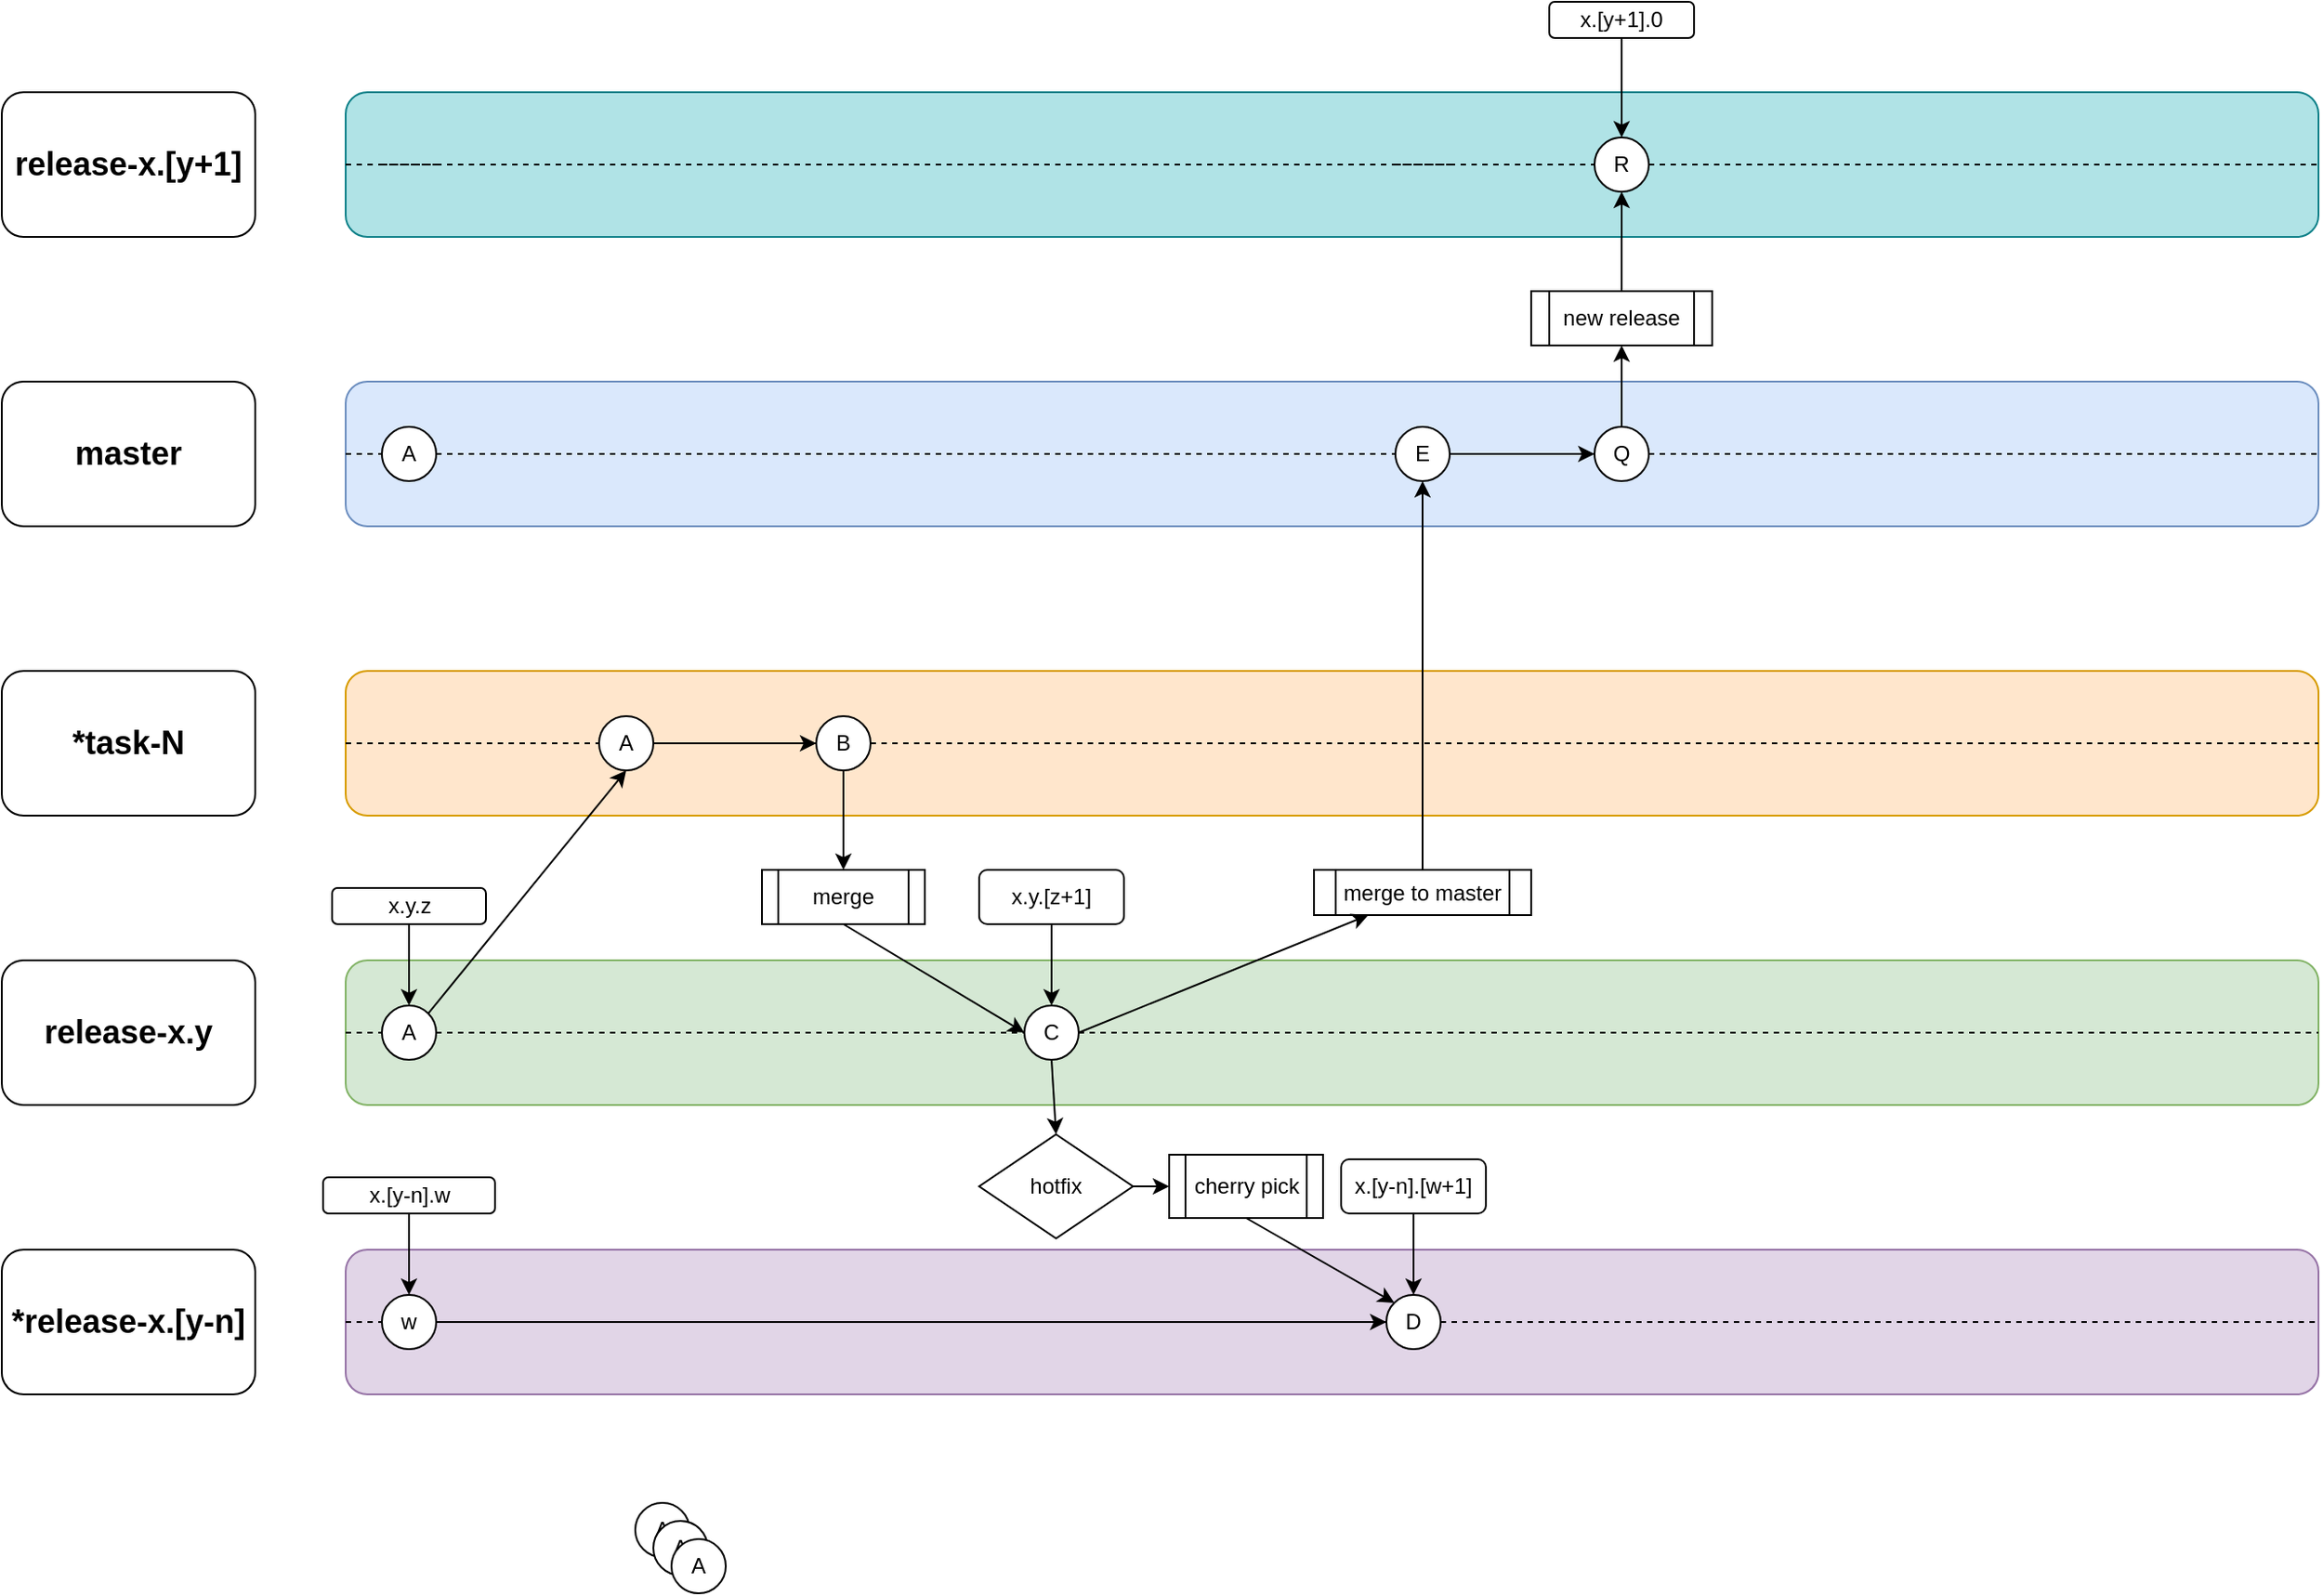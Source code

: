 <mxfile version="25.0.3">
  <diagram name="Страница — 1" id="oBCWE1gwKsoiFBKlAs1y">
    <mxGraphModel dx="2022" dy="1787" grid="1" gridSize="10" guides="1" tooltips="1" connect="1" arrows="1" fold="1" page="1" pageScale="1" pageWidth="827" pageHeight="1169" math="0" shadow="0">
      <root>
        <mxCell id="0" />
        <mxCell id="1" parent="0" />
        <mxCell id="iaNGk2XYDdVEJVMVyS7h-15" value="" style="rounded=1;whiteSpace=wrap;html=1;fillColor=#e1d5e7;strokeColor=#9673a6;" vertex="1" parent="1">
          <mxGeometry x="60" y="640" width="1090" height="80" as="geometry" />
        </mxCell>
        <mxCell id="iaNGk2XYDdVEJVMVyS7h-1" value="" style="rounded=1;whiteSpace=wrap;html=1;fillColor=#dae8fc;strokeColor=#6c8ebf;" vertex="1" parent="1">
          <mxGeometry x="60" y="160" width="1090" height="80" as="geometry" />
        </mxCell>
        <mxCell id="iaNGk2XYDdVEJVMVyS7h-2" value="&lt;h2&gt;master&lt;/h2&gt;" style="rounded=1;whiteSpace=wrap;html=1;" vertex="1" parent="1">
          <mxGeometry x="-130" y="160" width="140" height="80" as="geometry" />
        </mxCell>
        <mxCell id="iaNGk2XYDdVEJVMVyS7h-3" value="" style="rounded=1;whiteSpace=wrap;html=1;fillColor=#d5e8d4;strokeColor=#82b366;" vertex="1" parent="1">
          <mxGeometry x="60" y="480" width="1090" height="80" as="geometry" />
        </mxCell>
        <mxCell id="iaNGk2XYDdVEJVMVyS7h-4" value="&lt;h2&gt;release-x.y&lt;/h2&gt;" style="rounded=1;whiteSpace=wrap;html=1;" vertex="1" parent="1">
          <mxGeometry x="-130" y="480" width="140" height="80" as="geometry" />
        </mxCell>
        <mxCell id="iaNGk2XYDdVEJVMVyS7h-5" value="" style="rounded=1;whiteSpace=wrap;html=1;fillColor=#ffe6cc;strokeColor=#d79b00;" vertex="1" parent="1">
          <mxGeometry x="60" y="320" width="1090" height="80" as="geometry" />
        </mxCell>
        <mxCell id="iaNGk2XYDdVEJVMVyS7h-6" value="&lt;h2&gt;*task-N&lt;/h2&gt;" style="rounded=1;whiteSpace=wrap;html=1;" vertex="1" parent="1">
          <mxGeometry x="-130" y="320" width="140" height="80" as="geometry" />
        </mxCell>
        <mxCell id="iaNGk2XYDdVEJVMVyS7h-11" value="A" style="ellipse;whiteSpace=wrap;html=1;aspect=fixed;" vertex="1" parent="1">
          <mxGeometry x="220" y="780" width="30" height="30" as="geometry" />
        </mxCell>
        <mxCell id="iaNGk2XYDdVEJVMVyS7h-13" value="x.y.z" style="rounded=1;whiteSpace=wrap;html=1;" vertex="1" parent="1">
          <mxGeometry x="52.5" y="440" width="85" height="20" as="geometry" />
        </mxCell>
        <mxCell id="iaNGk2XYDdVEJVMVyS7h-14" value="" style="endArrow=classic;html=1;rounded=0;exitX=0.5;exitY=1;exitDx=0;exitDy=0;entryX=0.5;entryY=0;entryDx=0;entryDy=0;" edge="1" parent="1" source="iaNGk2XYDdVEJVMVyS7h-13" target="iaNGk2XYDdVEJVMVyS7h-8">
          <mxGeometry width="50" height="50" relative="1" as="geometry">
            <mxPoint x="95" y="370" as="sourcePoint" />
            <mxPoint x="95" y="420" as="targetPoint" />
          </mxGeometry>
        </mxCell>
        <mxCell id="iaNGk2XYDdVEJVMVyS7h-16" value="&lt;h2&gt;*release-x.[y-n]&lt;/h2&gt;" style="rounded=1;whiteSpace=wrap;html=1;" vertex="1" parent="1">
          <mxGeometry x="-130" y="640" width="140" height="80" as="geometry" />
        </mxCell>
        <mxCell id="iaNGk2XYDdVEJVMVyS7h-18" value="x.[y-n]&lt;span style=&quot;background-color: initial;&quot;&gt;.w&lt;/span&gt;" style="rounded=1;whiteSpace=wrap;html=1;" vertex="1" parent="1">
          <mxGeometry x="47.5" y="600" width="95" height="20" as="geometry" />
        </mxCell>
        <mxCell id="iaNGk2XYDdVEJVMVyS7h-19" value="" style="endArrow=classic;html=1;rounded=0;exitX=0.5;exitY=1;exitDx=0;exitDy=0;entryX=0.5;entryY=0;entryDx=0;entryDy=0;" edge="1" parent="1" source="iaNGk2XYDdVEJVMVyS7h-18" target="iaNGk2XYDdVEJVMVyS7h-17">
          <mxGeometry width="50" height="50" relative="1" as="geometry">
            <mxPoint x="95" y="620" as="sourcePoint" />
            <mxPoint x="95" y="670" as="targetPoint" />
          </mxGeometry>
        </mxCell>
        <mxCell id="iaNGk2XYDdVEJVMVyS7h-20" value="" style="endArrow=classic;html=1;rounded=0;exitX=1;exitY=0;exitDx=0;exitDy=0;entryX=0.5;entryY=1;entryDx=0;entryDy=0;" edge="1" parent="1" source="iaNGk2XYDdVEJVMVyS7h-8" target="iaNGk2XYDdVEJVMVyS7h-12">
          <mxGeometry width="50" height="50" relative="1" as="geometry">
            <mxPoint x="170" y="450" as="sourcePoint" />
            <mxPoint x="220" y="400" as="targetPoint" />
          </mxGeometry>
        </mxCell>
        <mxCell id="iaNGk2XYDdVEJVMVyS7h-21" value="" style="endArrow=none;dashed=1;html=1;rounded=0;exitX=0;exitY=0.5;exitDx=0;exitDy=0;entryX=1;entryY=0.5;entryDx=0;entryDy=0;" edge="1" parent="1" source="iaNGk2XYDdVEJVMVyS7h-24" target="iaNGk2XYDdVEJVMVyS7h-5">
          <mxGeometry width="50" height="50" relative="1" as="geometry">
            <mxPoint x="460" y="440" as="sourcePoint" />
            <mxPoint x="510" y="390" as="targetPoint" />
          </mxGeometry>
        </mxCell>
        <mxCell id="iaNGk2XYDdVEJVMVyS7h-26" value="" style="endArrow=classic;html=1;rounded=0;exitX=1;exitY=0.5;exitDx=0;exitDy=0;entryX=0;entryY=0.5;entryDx=0;entryDy=0;" edge="1" parent="1" source="iaNGk2XYDdVEJVMVyS7h-12" target="iaNGk2XYDdVEJVMVyS7h-24">
          <mxGeometry width="50" height="50" relative="1" as="geometry">
            <mxPoint x="460" y="660" as="sourcePoint" />
            <mxPoint x="510" y="610" as="targetPoint" />
          </mxGeometry>
        </mxCell>
        <mxCell id="iaNGk2XYDdVEJVMVyS7h-29" value="x.y.[z+1]" style="rounded=1;whiteSpace=wrap;html=1;" vertex="1" parent="1">
          <mxGeometry x="410" y="430" width="80" height="30" as="geometry" />
        </mxCell>
        <mxCell id="iaNGk2XYDdVEJVMVyS7h-30" value="" style="endArrow=classic;html=1;rounded=0;exitX=0.5;exitY=1;exitDx=0;exitDy=0;entryX=0.5;entryY=0;entryDx=0;entryDy=0;" edge="1" parent="1" source="iaNGk2XYDdVEJVMVyS7h-29" target="iaNGk2XYDdVEJVMVyS7h-9">
          <mxGeometry width="50" height="50" relative="1" as="geometry">
            <mxPoint x="475" y="660" as="sourcePoint" />
            <mxPoint x="525" y="610" as="targetPoint" />
          </mxGeometry>
        </mxCell>
        <mxCell id="iaNGk2XYDdVEJVMVyS7h-31" value="" style="endArrow=none;dashed=1;html=1;rounded=0;exitX=0;exitY=0.5;exitDx=0;exitDy=0;entryX=1;entryY=0.5;entryDx=0;entryDy=0;" edge="1" parent="1" source="iaNGk2XYDdVEJVMVyS7h-63" target="iaNGk2XYDdVEJVMVyS7h-1">
          <mxGeometry width="50" height="50" relative="1" as="geometry">
            <mxPoint x="460" y="420" as="sourcePoint" />
            <mxPoint x="510" y="370" as="targetPoint" />
          </mxGeometry>
        </mxCell>
        <mxCell id="iaNGk2XYDdVEJVMVyS7h-32" value="" style="endArrow=none;dashed=1;html=1;rounded=0;exitX=0;exitY=0.5;exitDx=0;exitDy=0;entryX=1;entryY=0.5;entryDx=0;entryDy=0;" edge="1" parent="1" source="iaNGk2XYDdVEJVMVyS7h-1" target="iaNGk2XYDdVEJVMVyS7h-7">
          <mxGeometry width="50" height="50" relative="1" as="geometry">
            <mxPoint x="60" y="200" as="sourcePoint" />
            <mxPoint x="1150" y="200" as="targetPoint" />
          </mxGeometry>
        </mxCell>
        <mxCell id="iaNGk2XYDdVEJVMVyS7h-37" value="" style="endArrow=none;dashed=1;html=1;rounded=0;exitX=0;exitY=0.5;exitDx=0;exitDy=0;entryX=1;entryY=0.5;entryDx=0;entryDy=0;" edge="1" parent="1" source="iaNGk2XYDdVEJVMVyS7h-7" target="iaNGk2XYDdVEJVMVyS7h-23">
          <mxGeometry width="50" height="50" relative="1" as="geometry">
            <mxPoint x="80" y="200" as="sourcePoint" />
            <mxPoint x="1150" y="200" as="targetPoint" />
          </mxGeometry>
        </mxCell>
        <mxCell id="iaNGk2XYDdVEJVMVyS7h-39" value="cherry pick" style="shape=process;whiteSpace=wrap;html=1;backgroundOutline=1;" vertex="1" parent="1">
          <mxGeometry x="515" y="587.5" width="85" height="35" as="geometry" />
        </mxCell>
        <mxCell id="iaNGk2XYDdVEJVMVyS7h-40" value="" style="endArrow=classic;html=1;rounded=0;entryX=0.5;entryY=0;entryDx=0;entryDy=0;exitX=0.5;exitY=1;exitDx=0;exitDy=0;" edge="1" parent="1" source="iaNGk2XYDdVEJVMVyS7h-9" target="iaNGk2XYDdVEJVMVyS7h-41">
          <mxGeometry width="50" height="50" relative="1" as="geometry">
            <mxPoint x="500" y="603" as="sourcePoint" />
            <mxPoint x="510" y="380" as="targetPoint" />
          </mxGeometry>
        </mxCell>
        <mxCell id="iaNGk2XYDdVEJVMVyS7h-41" value="hotfix" style="rhombus;whiteSpace=wrap;html=1;" vertex="1" parent="1">
          <mxGeometry x="410" y="576.25" width="85" height="57.5" as="geometry" />
        </mxCell>
        <mxCell id="iaNGk2XYDdVEJVMVyS7h-42" value="" style="endArrow=classic;html=1;rounded=0;entryX=0;entryY=0.5;entryDx=0;entryDy=0;exitX=1;exitY=0.5;exitDx=0;exitDy=0;" edge="1" parent="1" source="iaNGk2XYDdVEJVMVyS7h-41" target="iaNGk2XYDdVEJVMVyS7h-39">
          <mxGeometry width="50" height="50" relative="1" as="geometry">
            <mxPoint x="460" y="670" as="sourcePoint" />
            <mxPoint x="510" y="620" as="targetPoint" />
          </mxGeometry>
        </mxCell>
        <mxCell id="iaNGk2XYDdVEJVMVyS7h-43" value="" style="endArrow=classic;html=1;rounded=0;exitX=1;exitY=0.5;exitDx=0;exitDy=0;entryX=0;entryY=0.5;entryDx=0;entryDy=0;" edge="1" parent="1" source="iaNGk2XYDdVEJVMVyS7h-23" target="iaNGk2XYDdVEJVMVyS7h-63">
          <mxGeometry width="50" height="50" relative="1" as="geometry">
            <mxPoint x="920" y="460" as="sourcePoint" />
            <mxPoint x="970" y="410" as="targetPoint" />
          </mxGeometry>
        </mxCell>
        <mxCell id="iaNGk2XYDdVEJVMVyS7h-45" value="" style="endArrow=none;dashed=1;html=1;rounded=0;exitX=0;exitY=0.5;exitDx=0;exitDy=0;entryX=1;entryY=0.5;entryDx=0;entryDy=0;" edge="1" parent="1" source="iaNGk2XYDdVEJVMVyS7h-22" target="iaNGk2XYDdVEJVMVyS7h-15">
          <mxGeometry width="50" height="50" relative="1" as="geometry">
            <mxPoint x="460" y="550" as="sourcePoint" />
            <mxPoint x="510" y="500" as="targetPoint" />
          </mxGeometry>
        </mxCell>
        <mxCell id="iaNGk2XYDdVEJVMVyS7h-7" value="A" style="ellipse;whiteSpace=wrap;html=1;aspect=fixed;" vertex="1" parent="1">
          <mxGeometry x="80" y="185" width="30" height="30" as="geometry" />
        </mxCell>
        <mxCell id="iaNGk2XYDdVEJVMVyS7h-25" value="" style="endArrow=none;dashed=1;html=1;rounded=0;exitX=0;exitY=0.5;exitDx=0;exitDy=0;entryX=1;entryY=0.5;entryDx=0;entryDy=0;" edge="1" parent="1" source="iaNGk2XYDdVEJVMVyS7h-5" target="iaNGk2XYDdVEJVMVyS7h-24">
          <mxGeometry width="50" height="50" relative="1" as="geometry">
            <mxPoint x="60" y="360" as="sourcePoint" />
            <mxPoint x="1150" y="360" as="targetPoint" />
          </mxGeometry>
        </mxCell>
        <mxCell id="iaNGk2XYDdVEJVMVyS7h-24" value="B" style="ellipse;whiteSpace=wrap;html=1;aspect=fixed;" vertex="1" parent="1">
          <mxGeometry x="320" y="345" width="30" height="30" as="geometry" />
        </mxCell>
        <mxCell id="iaNGk2XYDdVEJVMVyS7h-12" value="A" style="ellipse;whiteSpace=wrap;html=1;aspect=fixed;" vertex="1" parent="1">
          <mxGeometry x="200" y="345" width="30" height="30" as="geometry" />
        </mxCell>
        <mxCell id="iaNGk2XYDdVEJVMVyS7h-46" value="" style="endArrow=none;dashed=1;html=1;rounded=0;exitX=0;exitY=0.5;exitDx=0;exitDy=0;entryX=1;entryY=0.5;entryDx=0;entryDy=0;" edge="1" parent="1" source="iaNGk2XYDdVEJVMVyS7h-15" target="iaNGk2XYDdVEJVMVyS7h-17">
          <mxGeometry width="50" height="50" relative="1" as="geometry">
            <mxPoint x="60" y="680" as="sourcePoint" />
            <mxPoint x="1150" y="680" as="targetPoint" />
          </mxGeometry>
        </mxCell>
        <mxCell id="iaNGk2XYDdVEJVMVyS7h-47" value="" style="endArrow=classic;html=1;rounded=0;exitX=0.5;exitY=1;exitDx=0;exitDy=0;entryX=0;entryY=0;entryDx=0;entryDy=0;" edge="1" parent="1" source="iaNGk2XYDdVEJVMVyS7h-39" target="iaNGk2XYDdVEJVMVyS7h-22">
          <mxGeometry width="50" height="50" relative="1" as="geometry">
            <mxPoint x="460" y="550" as="sourcePoint" />
            <mxPoint x="510" y="500" as="targetPoint" />
          </mxGeometry>
        </mxCell>
        <mxCell id="iaNGk2XYDdVEJVMVyS7h-48" value="x.[y-n].[w+1]" style="rounded=1;whiteSpace=wrap;html=1;" vertex="1" parent="1">
          <mxGeometry x="610" y="590" width="80" height="30" as="geometry" />
        </mxCell>
        <mxCell id="iaNGk2XYDdVEJVMVyS7h-49" value="" style="endArrow=none;dashed=1;html=1;rounded=0;exitX=0;exitY=0.5;exitDx=0;exitDy=0;entryX=1;entryY=0.5;entryDx=0;entryDy=0;" edge="1" parent="1" source="iaNGk2XYDdVEJVMVyS7h-17" target="iaNGk2XYDdVEJVMVyS7h-22">
          <mxGeometry width="50" height="50" relative="1" as="geometry">
            <mxPoint x="80" y="680" as="sourcePoint" />
            <mxPoint x="1150" y="680" as="targetPoint" />
          </mxGeometry>
        </mxCell>
        <mxCell id="iaNGk2XYDdVEJVMVyS7h-22" value="D" style="ellipse;whiteSpace=wrap;html=1;aspect=fixed;" vertex="1" parent="1">
          <mxGeometry x="635" y="665" width="30" height="30" as="geometry" />
        </mxCell>
        <mxCell id="iaNGk2XYDdVEJVMVyS7h-50" value="" style="endArrow=classic;html=1;rounded=0;exitX=0.5;exitY=1;exitDx=0;exitDy=0;entryX=0.5;entryY=0;entryDx=0;entryDy=0;" edge="1" parent="1" source="iaNGk2XYDdVEJVMVyS7h-48" target="iaNGk2XYDdVEJVMVyS7h-22">
          <mxGeometry width="50" height="50" relative="1" as="geometry">
            <mxPoint x="460" y="550" as="sourcePoint" />
            <mxPoint x="510" y="500" as="targetPoint" />
          </mxGeometry>
        </mxCell>
        <mxCell id="iaNGk2XYDdVEJVMVyS7h-51" value="" style="endArrow=classic;html=1;rounded=0;exitX=1;exitY=0.5;exitDx=0;exitDy=0;entryX=0;entryY=0.5;entryDx=0;entryDy=0;" edge="1" parent="1" source="iaNGk2XYDdVEJVMVyS7h-17" target="iaNGk2XYDdVEJVMVyS7h-22">
          <mxGeometry width="50" height="50" relative="1" as="geometry">
            <mxPoint x="460" y="550" as="sourcePoint" />
            <mxPoint x="510" y="500" as="targetPoint" />
          </mxGeometry>
        </mxCell>
        <mxCell id="iaNGk2XYDdVEJVMVyS7h-52" value="" style="endArrow=none;dashed=1;html=1;rounded=0;exitX=0;exitY=0.5;exitDx=0;exitDy=0;entryX=1;entryY=0.5;entryDx=0;entryDy=0;" edge="1" parent="1" source="iaNGk2XYDdVEJVMVyS7h-9" target="iaNGk2XYDdVEJVMVyS7h-3">
          <mxGeometry width="50" height="50" relative="1" as="geometry">
            <mxPoint x="520" y="600" as="sourcePoint" />
            <mxPoint x="570" y="550" as="targetPoint" />
          </mxGeometry>
        </mxCell>
        <mxCell id="iaNGk2XYDdVEJVMVyS7h-53" value="" style="endArrow=none;dashed=1;html=1;rounded=0;exitX=0;exitY=0.5;exitDx=0;exitDy=0;entryX=1;entryY=0.5;entryDx=0;entryDy=0;" edge="1" parent="1" source="iaNGk2XYDdVEJVMVyS7h-3" target="iaNGk2XYDdVEJVMVyS7h-8">
          <mxGeometry width="50" height="50" relative="1" as="geometry">
            <mxPoint x="60" y="520" as="sourcePoint" />
            <mxPoint x="1150" y="520" as="targetPoint" />
          </mxGeometry>
        </mxCell>
        <mxCell id="iaNGk2XYDdVEJVMVyS7h-54" value="" style="endArrow=none;dashed=1;html=1;rounded=0;exitX=0;exitY=0.5;exitDx=0;exitDy=0;entryX=1;entryY=0.5;entryDx=0;entryDy=0;" edge="1" parent="1" source="iaNGk2XYDdVEJVMVyS7h-8" target="iaNGk2XYDdVEJVMVyS7h-9">
          <mxGeometry width="50" height="50" relative="1" as="geometry">
            <mxPoint x="80" y="520" as="sourcePoint" />
            <mxPoint x="1150" y="520" as="targetPoint" />
          </mxGeometry>
        </mxCell>
        <mxCell id="iaNGk2XYDdVEJVMVyS7h-8" value="A" style="ellipse;whiteSpace=wrap;html=1;aspect=fixed;" vertex="1" parent="1">
          <mxGeometry x="80" y="505" width="30" height="30" as="geometry" />
        </mxCell>
        <mxCell id="iaNGk2XYDdVEJVMVyS7h-9" value="C" style="ellipse;whiteSpace=wrap;html=1;aspect=fixed;" vertex="1" parent="1">
          <mxGeometry x="435" y="505" width="30" height="30" as="geometry" />
        </mxCell>
        <mxCell id="iaNGk2XYDdVEJVMVyS7h-17" value="w" style="ellipse;whiteSpace=wrap;html=1;aspect=fixed;" vertex="1" parent="1">
          <mxGeometry x="80" y="665" width="30" height="30" as="geometry" />
        </mxCell>
        <mxCell id="iaNGk2XYDdVEJVMVyS7h-55" value="" style="rounded=1;whiteSpace=wrap;html=1;fillColor=#b0e3e6;strokeColor=#0e8088;" vertex="1" parent="1">
          <mxGeometry x="60" width="1090" height="80" as="geometry" />
        </mxCell>
        <mxCell id="iaNGk2XYDdVEJVMVyS7h-56" value="&lt;h2&gt;release-x.[y+1]&lt;/h2&gt;" style="rounded=1;whiteSpace=wrap;html=1;" vertex="1" parent="1">
          <mxGeometry x="-130" width="140" height="80" as="geometry" />
        </mxCell>
        <mxCell id="iaNGk2XYDdVEJVMVyS7h-57" value="" style="endArrow=none;dashed=1;html=1;rounded=0;exitX=0;exitY=0.5;exitDx=0;exitDy=0;entryX=1;entryY=0.5;entryDx=0;entryDy=0;" edge="1" parent="1" target="iaNGk2XYDdVEJVMVyS7h-55" source="iaNGk2XYDdVEJVMVyS7h-62">
          <mxGeometry width="50" height="50" relative="1" as="geometry">
            <mxPoint x="640" y="40" as="sourcePoint" />
            <mxPoint x="510" y="210" as="targetPoint" />
          </mxGeometry>
        </mxCell>
        <mxCell id="iaNGk2XYDdVEJVMVyS7h-58" value="" style="endArrow=none;dashed=1;html=1;rounded=0;exitX=0;exitY=0.5;exitDx=0;exitDy=0;entryX=1;entryY=0.5;entryDx=0;entryDy=0;" edge="1" parent="1" source="iaNGk2XYDdVEJVMVyS7h-55">
          <mxGeometry width="50" height="50" relative="1" as="geometry">
            <mxPoint x="60" y="40" as="sourcePoint" />
            <mxPoint x="110" y="40" as="targetPoint" />
          </mxGeometry>
        </mxCell>
        <mxCell id="iaNGk2XYDdVEJVMVyS7h-59" value="" style="endArrow=none;dashed=1;html=1;rounded=0;exitX=0;exitY=0.5;exitDx=0;exitDy=0;entryX=1;entryY=0.5;entryDx=0;entryDy=0;" edge="1" parent="1">
          <mxGeometry width="50" height="50" relative="1" as="geometry">
            <mxPoint x="80" y="40" as="sourcePoint" />
            <mxPoint x="670" y="40" as="targetPoint" />
          </mxGeometry>
        </mxCell>
        <mxCell id="iaNGk2XYDdVEJVMVyS7h-60" value="A" style="ellipse;whiteSpace=wrap;html=1;aspect=fixed;" vertex="1" parent="1">
          <mxGeometry x="230" y="790" width="30" height="30" as="geometry" />
        </mxCell>
        <mxCell id="iaNGk2XYDdVEJVMVyS7h-61" value="A" style="ellipse;whiteSpace=wrap;html=1;aspect=fixed;" vertex="1" parent="1">
          <mxGeometry x="240" y="800" width="30" height="30" as="geometry" />
        </mxCell>
        <mxCell id="iaNGk2XYDdVEJVMVyS7h-64" value="" style="endArrow=none;dashed=1;html=1;rounded=0;exitX=0;exitY=0.5;exitDx=0;exitDy=0;entryX=1;entryY=0.5;entryDx=0;entryDy=0;" edge="1" parent="1" source="iaNGk2XYDdVEJVMVyS7h-23" target="iaNGk2XYDdVEJVMVyS7h-63">
          <mxGeometry width="50" height="50" relative="1" as="geometry">
            <mxPoint x="640" y="200" as="sourcePoint" />
            <mxPoint x="1150" y="200" as="targetPoint" />
          </mxGeometry>
        </mxCell>
        <mxCell id="iaNGk2XYDdVEJVMVyS7h-63" value="Q" style="ellipse;whiteSpace=wrap;html=1;aspect=fixed;" vertex="1" parent="1">
          <mxGeometry x="750" y="185" width="30" height="30" as="geometry" />
        </mxCell>
        <mxCell id="iaNGk2XYDdVEJVMVyS7h-23" value="E" style="ellipse;whiteSpace=wrap;html=1;aspect=fixed;" vertex="1" parent="1">
          <mxGeometry x="640" y="185" width="30" height="30" as="geometry" />
        </mxCell>
        <mxCell id="iaNGk2XYDdVEJVMVyS7h-66" value="new release" style="shape=process;whiteSpace=wrap;html=1;backgroundOutline=1;" vertex="1" parent="1">
          <mxGeometry x="715" y="110" width="100" height="30" as="geometry" />
        </mxCell>
        <mxCell id="iaNGk2XYDdVEJVMVyS7h-67" value="" style="endArrow=classic;html=1;rounded=0;exitX=0.5;exitY=0;exitDx=0;exitDy=0;entryX=0.5;entryY=1;entryDx=0;entryDy=0;" edge="1" parent="1" source="iaNGk2XYDdVEJVMVyS7h-63" target="iaNGk2XYDdVEJVMVyS7h-66">
          <mxGeometry width="50" height="50" relative="1" as="geometry">
            <mxPoint x="570" y="200" as="sourcePoint" />
            <mxPoint x="620" y="150" as="targetPoint" />
          </mxGeometry>
        </mxCell>
        <mxCell id="iaNGk2XYDdVEJVMVyS7h-68" value="" style="endArrow=classic;html=1;rounded=0;entryX=0.5;entryY=1;entryDx=0;entryDy=0;exitX=0.5;exitY=0;exitDx=0;exitDy=0;" edge="1" parent="1" source="iaNGk2XYDdVEJVMVyS7h-66" target="iaNGk2XYDdVEJVMVyS7h-62">
          <mxGeometry width="50" height="50" relative="1" as="geometry">
            <mxPoint x="570" y="200" as="sourcePoint" />
            <mxPoint x="620" y="150" as="targetPoint" />
          </mxGeometry>
        </mxCell>
        <mxCell id="iaNGk2XYDdVEJVMVyS7h-69" value="" style="endArrow=none;dashed=1;html=1;rounded=0;exitX=0;exitY=0.5;exitDx=0;exitDy=0;entryX=1;entryY=0.5;entryDx=0;entryDy=0;" edge="1" parent="1" target="iaNGk2XYDdVEJVMVyS7h-62">
          <mxGeometry width="50" height="50" relative="1" as="geometry">
            <mxPoint x="640" y="40" as="sourcePoint" />
            <mxPoint x="1150" y="40" as="targetPoint" />
          </mxGeometry>
        </mxCell>
        <mxCell id="iaNGk2XYDdVEJVMVyS7h-62" value="R" style="ellipse;whiteSpace=wrap;html=1;aspect=fixed;" vertex="1" parent="1">
          <mxGeometry x="750" y="25" width="30" height="30" as="geometry" />
        </mxCell>
        <mxCell id="iaNGk2XYDdVEJVMVyS7h-70" value="merge" style="shape=process;whiteSpace=wrap;html=1;backgroundOutline=1;" vertex="1" parent="1">
          <mxGeometry x="290" y="430" width="90" height="30" as="geometry" />
        </mxCell>
        <mxCell id="iaNGk2XYDdVEJVMVyS7h-71" value="" style="endArrow=classic;html=1;rounded=0;exitX=0.5;exitY=1;exitDx=0;exitDy=0;entryX=0.5;entryY=0;entryDx=0;entryDy=0;" edge="1" parent="1" source="iaNGk2XYDdVEJVMVyS7h-24" target="iaNGk2XYDdVEJVMVyS7h-70">
          <mxGeometry width="50" height="50" relative="1" as="geometry">
            <mxPoint x="350" y="500" as="sourcePoint" />
            <mxPoint x="400" y="450" as="targetPoint" />
          </mxGeometry>
        </mxCell>
        <mxCell id="iaNGk2XYDdVEJVMVyS7h-72" value="" style="endArrow=classic;html=1;rounded=0;exitX=0.5;exitY=1;exitDx=0;exitDy=0;entryX=0;entryY=0.5;entryDx=0;entryDy=0;" edge="1" parent="1" source="iaNGk2XYDdVEJVMVyS7h-70" target="iaNGk2XYDdVEJVMVyS7h-9">
          <mxGeometry width="50" height="50" relative="1" as="geometry">
            <mxPoint x="350" y="500" as="sourcePoint" />
            <mxPoint x="400" y="450" as="targetPoint" />
          </mxGeometry>
        </mxCell>
        <mxCell id="iaNGk2XYDdVEJVMVyS7h-73" value="merge to master" style="shape=process;whiteSpace=wrap;html=1;backgroundOutline=1;" vertex="1" parent="1">
          <mxGeometry x="595" y="430" width="120" height="25" as="geometry" />
        </mxCell>
        <mxCell id="iaNGk2XYDdVEJVMVyS7h-74" value="" style="endArrow=classic;html=1;rounded=0;exitX=1;exitY=0.5;exitDx=0;exitDy=0;entryX=0.25;entryY=1;entryDx=0;entryDy=0;" edge="1" parent="1" source="iaNGk2XYDdVEJVMVyS7h-9" target="iaNGk2XYDdVEJVMVyS7h-73">
          <mxGeometry width="50" height="50" relative="1" as="geometry">
            <mxPoint x="350" y="400" as="sourcePoint" />
            <mxPoint x="400" y="350" as="targetPoint" />
          </mxGeometry>
        </mxCell>
        <mxCell id="iaNGk2XYDdVEJVMVyS7h-75" value="" style="endArrow=classic;html=1;rounded=0;exitX=0.5;exitY=0;exitDx=0;exitDy=0;entryX=0.5;entryY=1;entryDx=0;entryDy=0;" edge="1" parent="1" source="iaNGk2XYDdVEJVMVyS7h-73" target="iaNGk2XYDdVEJVMVyS7h-23">
          <mxGeometry width="50" height="50" relative="1" as="geometry">
            <mxPoint x="350" y="400" as="sourcePoint" />
            <mxPoint x="400" y="350" as="targetPoint" />
          </mxGeometry>
        </mxCell>
        <mxCell id="iaNGk2XYDdVEJVMVyS7h-76" value="x.[y+1].0" style="rounded=1;whiteSpace=wrap;html=1;" vertex="1" parent="1">
          <mxGeometry x="725" y="-50" width="80" height="20" as="geometry" />
        </mxCell>
        <mxCell id="iaNGk2XYDdVEJVMVyS7h-77" value="" style="endArrow=classic;html=1;rounded=0;entryX=0.5;entryY=0;entryDx=0;entryDy=0;exitX=0.5;exitY=1;exitDx=0;exitDy=0;" edge="1" parent="1" source="iaNGk2XYDdVEJVMVyS7h-76" target="iaNGk2XYDdVEJVMVyS7h-62">
          <mxGeometry width="50" height="50" relative="1" as="geometry">
            <mxPoint x="350" y="200" as="sourcePoint" />
            <mxPoint x="400" y="150" as="targetPoint" />
          </mxGeometry>
        </mxCell>
      </root>
    </mxGraphModel>
  </diagram>
</mxfile>
